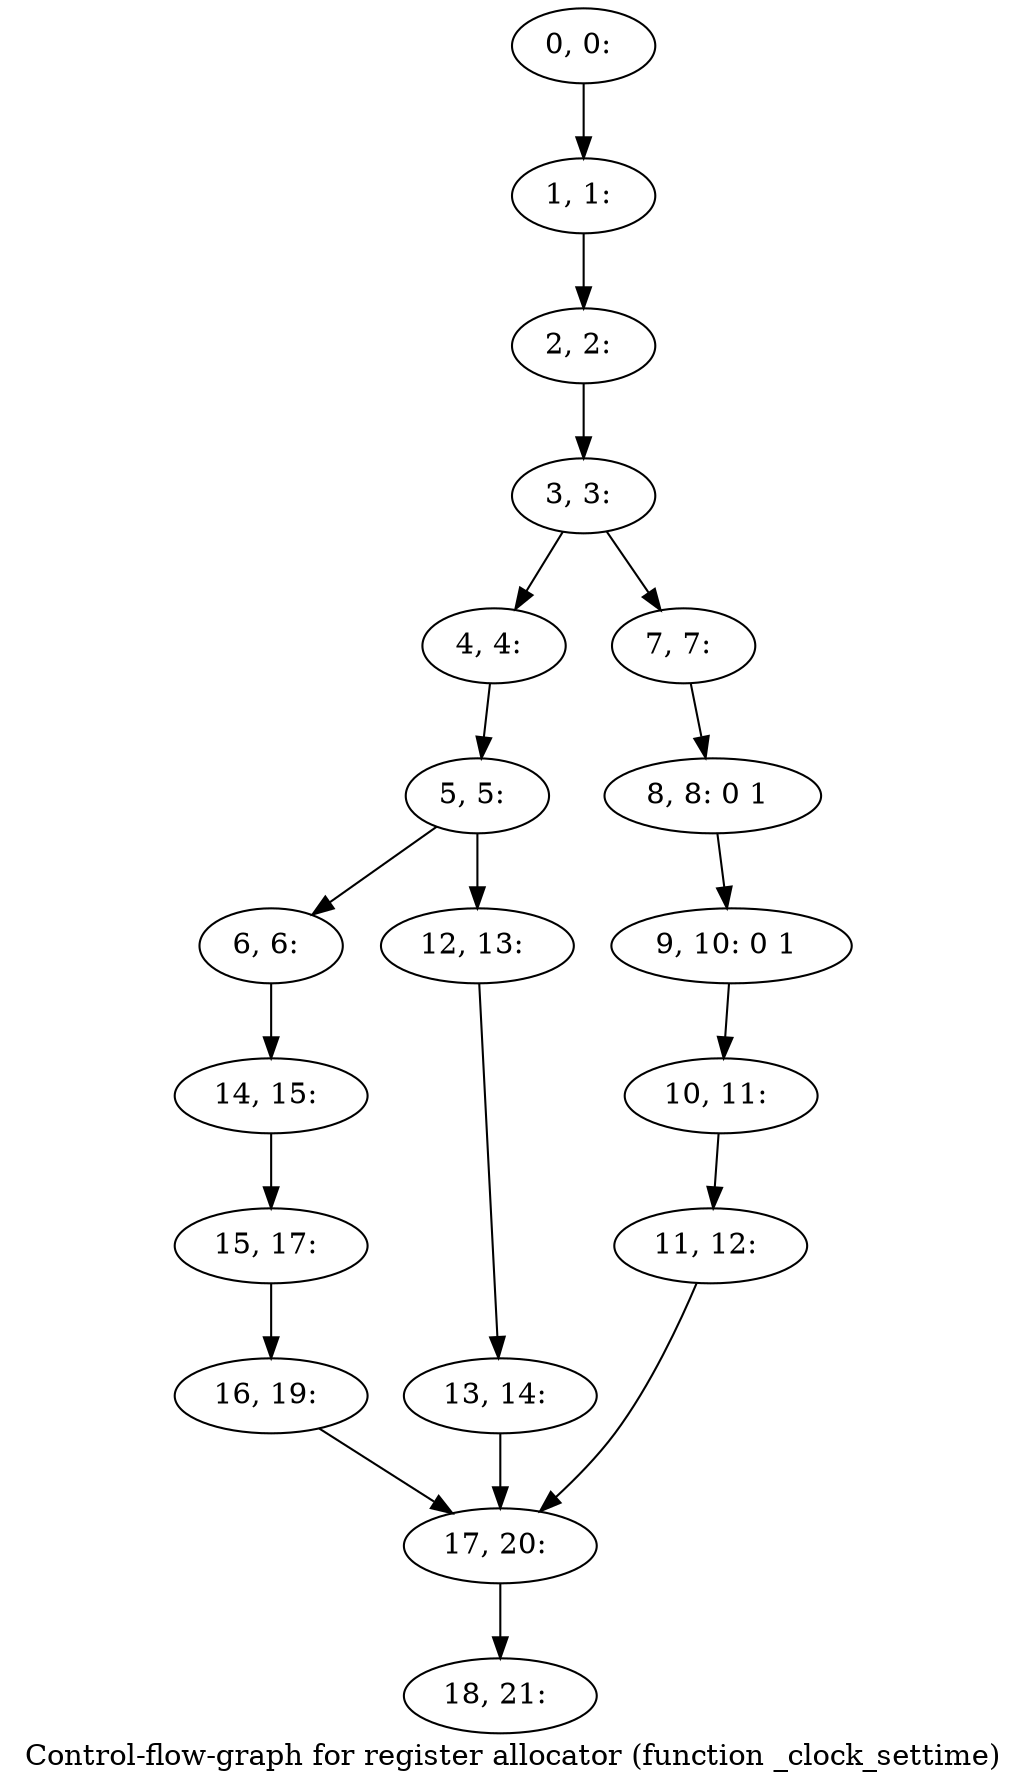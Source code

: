 digraph G {
graph [label="Control-flow-graph for register allocator (function _clock_settime)"]
0[label="0, 0: "];
1[label="1, 1: "];
2[label="2, 2: "];
3[label="3, 3: "];
4[label="4, 4: "];
5[label="5, 5: "];
6[label="6, 6: "];
7[label="7, 7: "];
8[label="8, 8: 0 1 "];
9[label="9, 10: 0 1 "];
10[label="10, 11: "];
11[label="11, 12: "];
12[label="12, 13: "];
13[label="13, 14: "];
14[label="14, 15: "];
15[label="15, 17: "];
16[label="16, 19: "];
17[label="17, 20: "];
18[label="18, 21: "];
0->1 ;
1->2 ;
2->3 ;
3->4 ;
3->7 ;
4->5 ;
5->6 ;
5->12 ;
6->14 ;
7->8 ;
8->9 ;
9->10 ;
10->11 ;
11->17 ;
12->13 ;
13->17 ;
14->15 ;
15->16 ;
16->17 ;
17->18 ;
}
